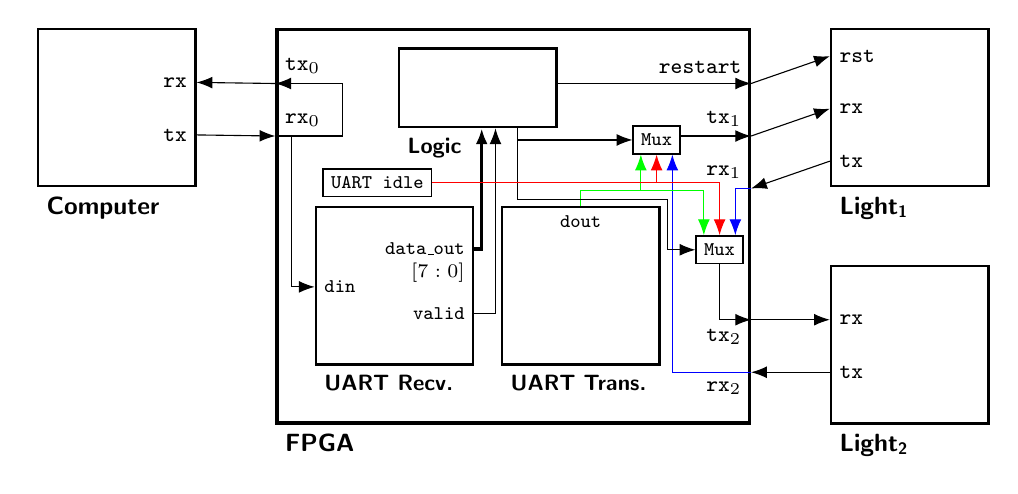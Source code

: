 \usetikzlibrary{arrows.meta}
\begin{tikzpicture}
	\tikzstyle{comp} = [
		rectangle, draw=black, thick
	]
	\tikzstyle{component} = [
		comp, minimum width=6cm, minimum height=5cm, very thick
	]
	\tikzstyle{component_small} = [
		comp, minimum width=2cm, minimum height=2cm, thick
	]
	\tikzstyle{component_tiny} = [
		comp, inner sep=0.1cm, semithick
	]
	\tikzstyle{caption} = [
		below right
	]
	\tikzstyle{conn} = [
		-{Latex[length=2mm]}
	]
	
	% FPGA
	\node (FPGA) [component] at (0,0) {}
		% Caption
		node [caption] at (FPGA.south west) { \small{\textsf{\textbf{FPGA}}} }
		
		% In/-outputs links
		coordinate [yshift=3cm+0.666cm, label={ above right : \footnotesize{$\texttt{rx}_0$} }] (FPGA_rx0) at (FPGA.south west) % unten
		coordinate [yshift=3cm+1.333cm, label={ above right : \footnotesize{$\texttt{tx}_0$} }] (FPGA_tx0) at (FPGA.south west) % oben

		% In/outputs  rechts oben
		coordinate [yshift=3cm,                    label={ above left : \footnotesize{$\texttt{rx}_1$} }]      (FPGA_rx1)       at (FPGA.south east)  % unten
		coordinate [yshift=3cm+0.666cm, label={ above left : \footnotesize{$\texttt{tx}_1$} }]      (FPGA_tx1)       at (FPGA.south east) % mitte
		coordinate [yshift=3cm+1.333cm, label={ above left : \footnotesize{$\texttt{restart}$} }] (FPGA_restart) at (FPGA.south east) % oben
		% In/outputs  rechts unten
		coordinate [yshift=0.666cm,           label={ below left : \footnotesize{$\texttt{rx}_2$} }]      (FPGA_rx2)        at (FPGA.south east)  % unten
		coordinate [yshift=1.333cm,           label={ below left : \footnotesize{$\texttt{tx}_2$} }]      (FPGA_tx2)        at (FPGA.south east) % oben

		% Interna
		node (UART_idle) [component_tiny, shift={(-1.725cm, 0.55cm)}] at (FPGA)           { \scriptsize{\textsf{\texttt{UART idle}}} }
	 	node (Mux1)          [component_tiny, shift={(-1.2cm, -0.05cm)}]  at (FPGA_tx1)   { \scriptsize{\textsf{\texttt{Mux}}} }
	 	node (Mux2)          [component_tiny, shift={(-0.4cm, -0.3cm)}]    at (FPGA.east) { \scriptsize{\textsf{\texttt{Mux}}} }
	;

	% Logic
	\node (Logic) at (FPGA.north) [comp, minimum height=1cm, minimum width=2cm, below, shift={(-0.45, -0.25)}] {}
		node [caption] at (Logic.south west) { \textsf{\footnotesize{\textbf{Logic}}} }
	;

	% Receiver
	\node (Receiver) at (FPGA.south west) [component_small, above right, shift={(0.5, 0.75)}] {}
		% Caption
		node [caption] at (Receiver.south west) { \textsf{\footnotesize{\textbf{UART Recv.}}} }
		% Input links
		coordinate [yshift=1cm, label={ right : \scriptsize{\texttt{din}} }] (Receiver_din) at (Receiver.south west)
		% Outpus links
		coordinate [yshift=0.666cm,                 label={ left : \scriptsize{\texttt{valid}} }]           (Receiver_valid)           at (Receiver.south east) % unten
		coordinate [yshift=1.333cm+0.15cm, label={ left : \scriptsize{\texttt{data\_out}} }] (Receiver_data_out)    at (Receiver.south east) % oben
		coordinate [yshift=1.333cm-0.15cm,  label={ left : \scriptsize{$[7:0]$} }]                     (Receiver_data_out2) at (Receiver.south east) % mitte
	;

	% Transmitter
	\node (Transmitter) at (FPGA.south east) [component_small, above left, shift={(-1.15, 0.75)}] {}
		node [caption] at (Transmitter.south west) { \textsf{\footnotesize{\textbf{UART Trans.}}} }
		% Output oben
		coordinate [label={ below : \scriptsize{\textsf{\texttt{dout}}} }] (Transmitter_dout) at (Transmitter.north) % unten
	;

	% Computer
	\node (Computer) [component_small, below left, xshift=-1cm] at (FPGA.north west) {}
		% Caption
		node [caption] at (Computer.south west) { \small{\textsf{\textbf{Computer}}} }
		% In/outputs rechts
		coordinate [yshift=0.666cm, label={ left:\footnotesize{\texttt{tx}} }] (Computer_tx) at (Computer.south east) % unten
		coordinate [yshift=1.333cm, label={ left:\footnotesize{\texttt{rx}} }] (Computer_rx) at (Computer.south east) % oben
	;

	% Light 1
	\node (Light_1) [component_small, below right, xshift=1cm] at (FPGA.north east) {}
		% Caption
		node [caption] at (Light_1.south west) { \small{\textsf{\textbf{Light\textsubscript{1}}}} }
		% In/outputs rechts
		coordinate [yshift=0.333cm, label={ right:\footnotesize{\texttt{tx}} }]   (Light_1_tx)   at (Light_1.south west) % unten
		coordinate [yshift=0.999cm, label={ right:\footnotesize{\texttt{rx}} }]   (Light_1_rx)   at (Light_1.south west) % mitte
		coordinate [yshift=1.666cm, label={ right:\footnotesize{\texttt{rst}} }] (Light_1_rst) at (Light_1.south west) % oben

	;
	% Light_2
	\node (Light_2) [component_small, above right, xshift=1cm] at (FPGA.south east) {}
		% Caption
		node [caption] at (Light_2.south west) { \small{\textsf{\textbf{Light\textsubscript{2}}}} }
		% In/outputs rechts
		coordinate [yshift=0.666cm, label={ right:\footnotesize{\texttt{tx}} }]   (Light_2_tx)   at (Light_2.south west) % unten
		coordinate [yshift=1.333cm, label={ right:\footnotesize{\texttt{rx}} }]   (Light_2_rx)   at (Light_2.south west) % mitte
	;

	% FPGA -> Lights
	\draw[conn] (FPGA_restart) -- (Light_1_rst);
	\draw[conn] (FPGA_tx1) -- (Light_1_rx);
	\draw[conn] (Light_1_tx) -- (FPGA_rx1) ;
	\draw[conn] (FPGA_tx2) -- (Light_2_rx);
	\draw[conn] (Light_2_tx) -- (FPGA_rx2);

	% FPGA -> Computer
	\draw[conn]  (FPGA_tx0) -- (Computer_rx);
	\draw[conn] (Computer_tx) -- (FPGA_rx0);
	
	% FPGA internal
	\draw[conn] (FPGA_rx0) -- ([xshift=0.85cm] FPGA_rx0) |- (FPGA_tx0); % Computer input feedback loop
	\draw[conn] (Logic.east) |- (FPGA_restart); %logic -> restart
	
		% Connections from/to Receiver
 	\draw[conn] (FPGA_rx0) -- ([xshift=0.2cm] FPGA_rx0)  |- (Receiver_din); % tx0 -> receiver
	\draw[conn, very thick] (Receiver_data_out) -| ([xshift=0.05cm] Logic.south);  % receiver -> logic
	\draw[conn] (Receiver_valid) -|  ([xshift=0.225cm] Logic.south); % receiver -> logic

		% Connections from/to Mux1
	\draw[conn] ([xshift=0.5cm] Logic.south) |- (Mux1.west);
	\draw[conn, draw=red] (UART_idle) -| (Mux1); % UART_idle -> Mux1	
	\draw[conn, color=green] (Transmitter_dout) -- ([yshift=0.2cm] Transmitter_dout) -| ([xshift=-0.2cm] Mux1.south); % dout -> Mux1
	\draw[conn, color=blue] (FPGA_rx2) -| ([xshift=0.2cm] Mux1.south); % rx2 -> Mux1
	\draw[conn, yshift=0.5cm] ([yshift=0.05cm] Mux1.east) -- (FPGA_tx1); % Mux1 -> tx1

		% Connections from/to Mux2
	\draw[conn] ([xshift=0.5cm] Logic.south) -- ([shift={(0.5cm, -0.9cm)}] Logic.south) -| ([xshift=-0.35cm] Mux2.west) -- (Mux2.west); % TODO
	\draw[conn, draw=red] (UART_idle) -| (Mux2); % UART_idle -> Mux2
	\draw[conn, draw=green] ([yshift=0.2cm] Transmitter_dout) -| ([xshift=-0.2cm] Mux2.north); % dout -> Mux2
	\draw[conn, draw=blue] (FPGA_rx1) -| ([xshift=0.2cm] Mux2.north);	 % rx1 -> Mux2
	\draw[conn] (Mux2) |- (FPGA_tx2); % Mux2 -> tx2

\end{tikzpicture}
